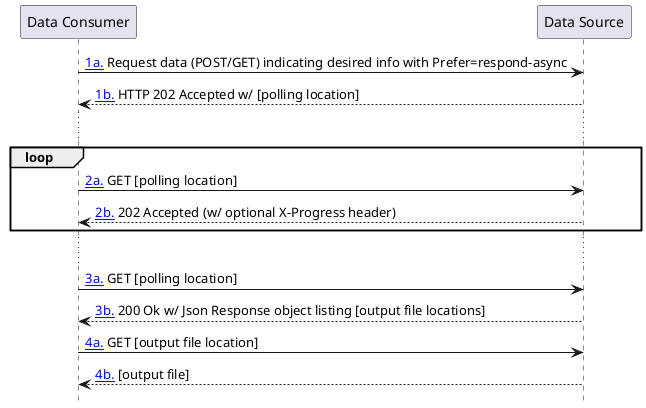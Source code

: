@startuml
' NOTE: this diagram is used on both REST and Operation pages
hide footbox
participant "Data Consumer" as Consumer
participant "Data Source" as Source
Consumer -> Source: [[#async-1 1a.]] Request data (POST/GET) indicating desired info with Prefer=respond-async
Consumer <-- Source: [[#async-1 1b.]] HTTP 202 Accepted w/ [polling location]
...
loop
  Consumer -> Source: [[#async-2 2a.]] GET [polling location]
  Consumer <-- Source: [[#async-2 2b.]] 202 Accepted (w/ optional X-Progress header)
end
...
Consumer -> Source: [[#async-3 3a.]] GET [polling location]
Consumer <-- Source: [[#async-3 3b.]] 200 Ok w/ Json Response object listing [output file locations]
Consumer -> Source: [[#async-4 4a.]] GET [output file location]
Consumer <-- Source: [[#async-4 4b.]] [output file]
@enduml